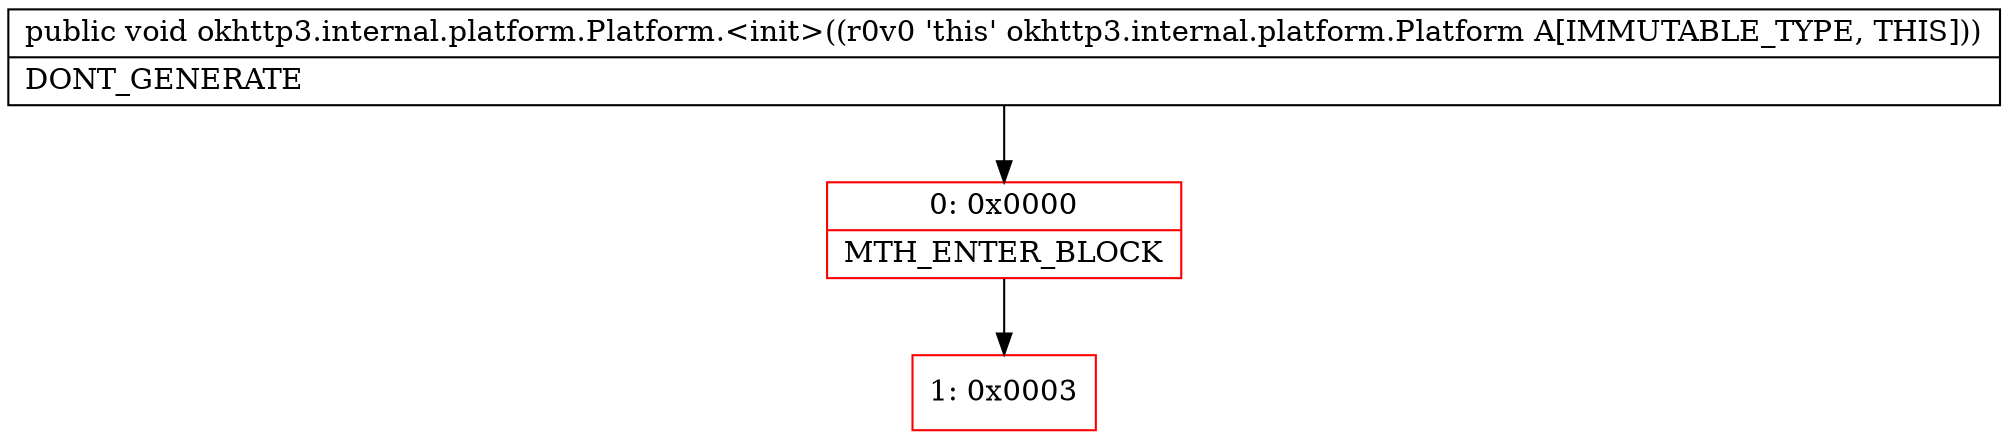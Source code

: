 digraph "CFG forokhttp3.internal.platform.Platform.\<init\>()V" {
subgraph cluster_Region_525710557 {
label = "R(0)";
node [shape=record,color=blue];
}
Node_0 [shape=record,color=red,label="{0\:\ 0x0000|MTH_ENTER_BLOCK\l}"];
Node_1 [shape=record,color=red,label="{1\:\ 0x0003}"];
MethodNode[shape=record,label="{public void okhttp3.internal.platform.Platform.\<init\>((r0v0 'this' okhttp3.internal.platform.Platform A[IMMUTABLE_TYPE, THIS]))  | DONT_GENERATE\l}"];
MethodNode -> Node_0;
Node_0 -> Node_1;
}

